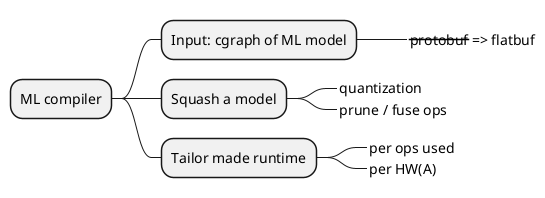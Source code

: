 @startmindmap
* ML compiler
** Input: cgraph of ML model
***_ <s>protobuf</s> => flatbuf
** Squash a model
***_ quantization
***_ prune / fuse ops
** Tailor made runtime
***_ per ops used
***_ per HW(A)
@endmindmap
